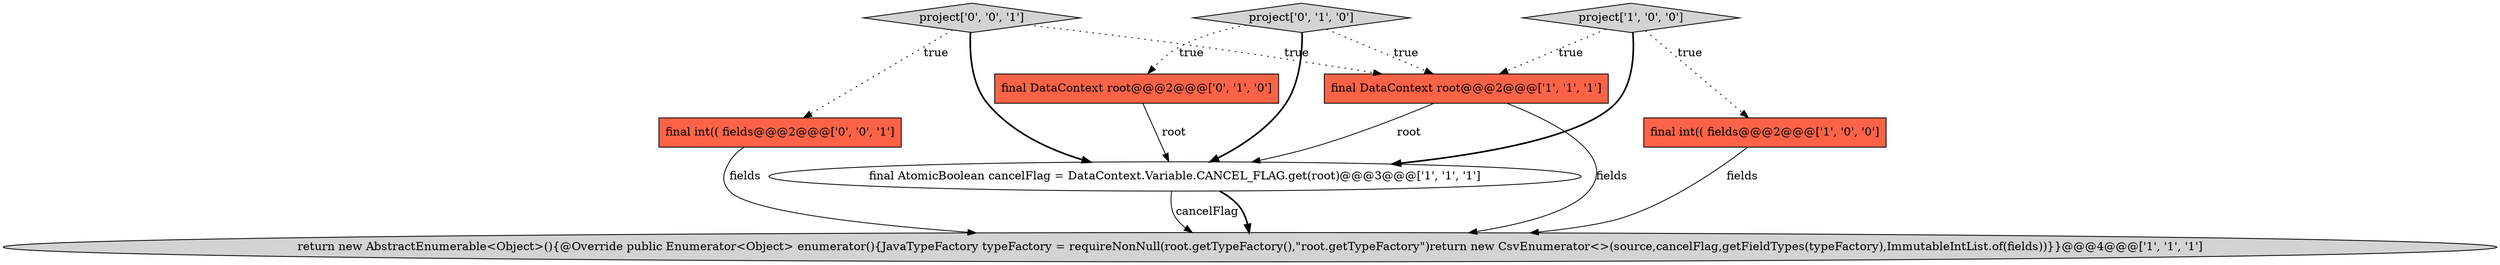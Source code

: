 digraph {
5 [style = filled, label = "project['0', '1', '0']", fillcolor = lightgray, shape = diamond image = "AAA0AAABBB2BBB"];
7 [style = filled, label = "final int(( fields@@@2@@@['0', '0', '1']", fillcolor = tomato, shape = box image = "AAA0AAABBB3BBB"];
6 [style = filled, label = "final DataContext root@@@2@@@['0', '1', '0']", fillcolor = tomato, shape = box image = "AAA0AAABBB2BBB"];
0 [style = filled, label = "final int(( fields@@@2@@@['1', '0', '0']", fillcolor = tomato, shape = box image = "AAA0AAABBB1BBB"];
4 [style = filled, label = "final DataContext root@@@2@@@['1', '1', '1']", fillcolor = tomato, shape = box image = "AAA0AAABBB1BBB"];
3 [style = filled, label = "return new AbstractEnumerable<Object>(){@Override public Enumerator<Object> enumerator(){JavaTypeFactory typeFactory = requireNonNull(root.getTypeFactory(),\"root.getTypeFactory\")return new CsvEnumerator<>(source,cancelFlag,getFieldTypes(typeFactory),ImmutableIntList.of(fields))}}@@@4@@@['1', '1', '1']", fillcolor = lightgray, shape = ellipse image = "AAA0AAABBB1BBB"];
2 [style = filled, label = "final AtomicBoolean cancelFlag = DataContext.Variable.CANCEL_FLAG.get(root)@@@3@@@['1', '1', '1']", fillcolor = white, shape = ellipse image = "AAA0AAABBB1BBB"];
8 [style = filled, label = "project['0', '0', '1']", fillcolor = lightgray, shape = diamond image = "AAA0AAABBB3BBB"];
1 [style = filled, label = "project['1', '0', '0']", fillcolor = lightgray, shape = diamond image = "AAA0AAABBB1BBB"];
4->2 [style = solid, label="root"];
5->6 [style = dotted, label="true"];
6->2 [style = solid, label="root"];
8->7 [style = dotted, label="true"];
5->2 [style = bold, label=""];
1->2 [style = bold, label=""];
0->3 [style = solid, label="fields"];
1->0 [style = dotted, label="true"];
4->3 [style = solid, label="fields"];
1->4 [style = dotted, label="true"];
8->2 [style = bold, label=""];
7->3 [style = solid, label="fields"];
8->4 [style = dotted, label="true"];
2->3 [style = solid, label="cancelFlag"];
5->4 [style = dotted, label="true"];
2->3 [style = bold, label=""];
}
